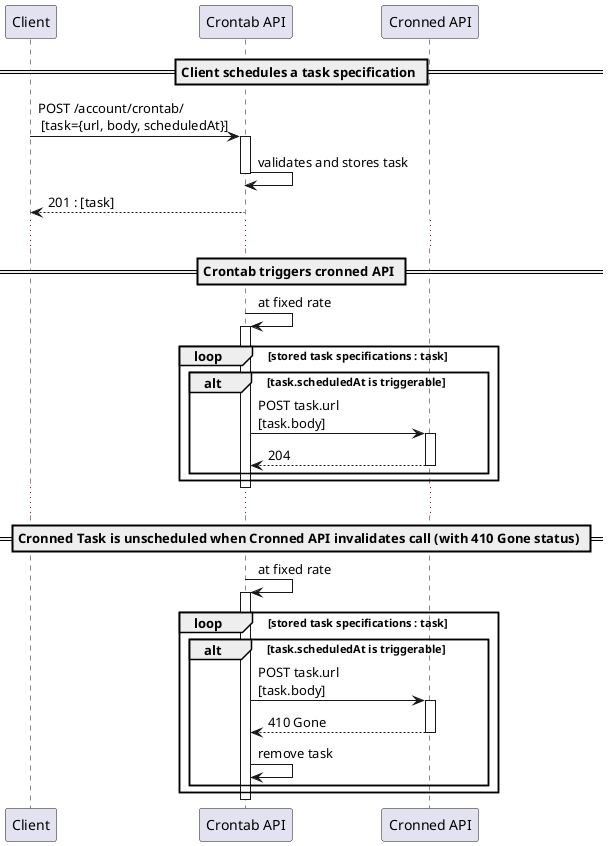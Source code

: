 @startuml

participant "Client" as client
participant "Crontab API" as crontab
participant "Cronned API" as cronned

== Client schedules a task specification ==

client -> crontab: POST /account/crontab/ \n [task={url, body, scheduledAt}]
activate crontab
    crontab -> crontab: validates and stores task
deactivate crontab
client <-- crontab: 201 : [task]

...

== Crontab triggers cronned API ==

crontab -> crontab: at fixed rate
activate crontab
    loop stored task specifications : task
        alt task.scheduledAt is triggerable
            crontab -> cronned: POST task.url \n[task.body]
            activate cronned
            crontab <-- cronned: 204
            deactivate cronned
        end
    end
deactivate crontab

...

== Cronned Task is unscheduled when Cronned API invalidates call (with 410 Gone status) ==

crontab -> crontab: at fixed rate
activate crontab
    loop stored task specifications : task
        alt task.scheduledAt is triggerable
            crontab -> cronned: POST task.url \n[task.body]
            activate cronned
            crontab <-- cronned: 410 Gone
            deactivate cronned
            crontab -> crontab: remove task

        end
    end
deactivate crontab

@enduml
